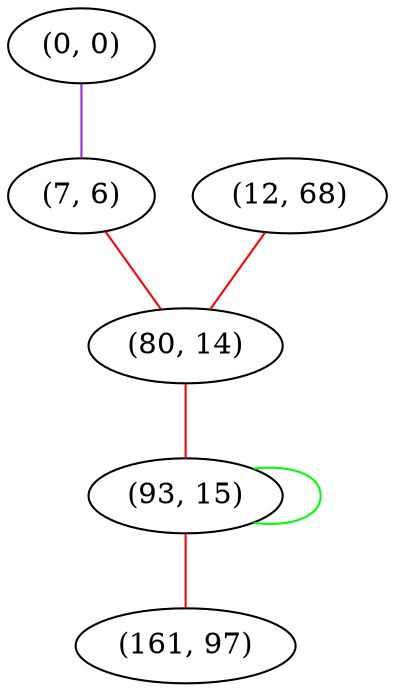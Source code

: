 graph "" {
"(0, 0)";
"(7, 6)";
"(12, 68)";
"(80, 14)";
"(93, 15)";
"(161, 97)";
"(0, 0)" -- "(7, 6)"  [color=purple, key=0, weight=4];
"(7, 6)" -- "(80, 14)"  [color=red, key=0, weight=1];
"(12, 68)" -- "(80, 14)"  [color=red, key=0, weight=1];
"(80, 14)" -- "(93, 15)"  [color=red, key=0, weight=1];
"(93, 15)" -- "(93, 15)"  [color=green, key=0, weight=2];
"(93, 15)" -- "(161, 97)"  [color=red, key=0, weight=1];
}
